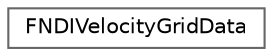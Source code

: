 digraph "Graphical Class Hierarchy"
{
 // INTERACTIVE_SVG=YES
 // LATEX_PDF_SIZE
  bgcolor="transparent";
  edge [fontname=Helvetica,fontsize=10,labelfontname=Helvetica,labelfontsize=10];
  node [fontname=Helvetica,fontsize=10,shape=box,height=0.2,width=0.4];
  rankdir="LR";
  Node0 [id="Node000000",label="FNDIVelocityGridData",height=0.2,width=0.4,color="grey40", fillcolor="white", style="filled",URL="$d6/d25/structFNDIVelocityGridData.html",tooltip="Data stored per strand base instance."];
}
